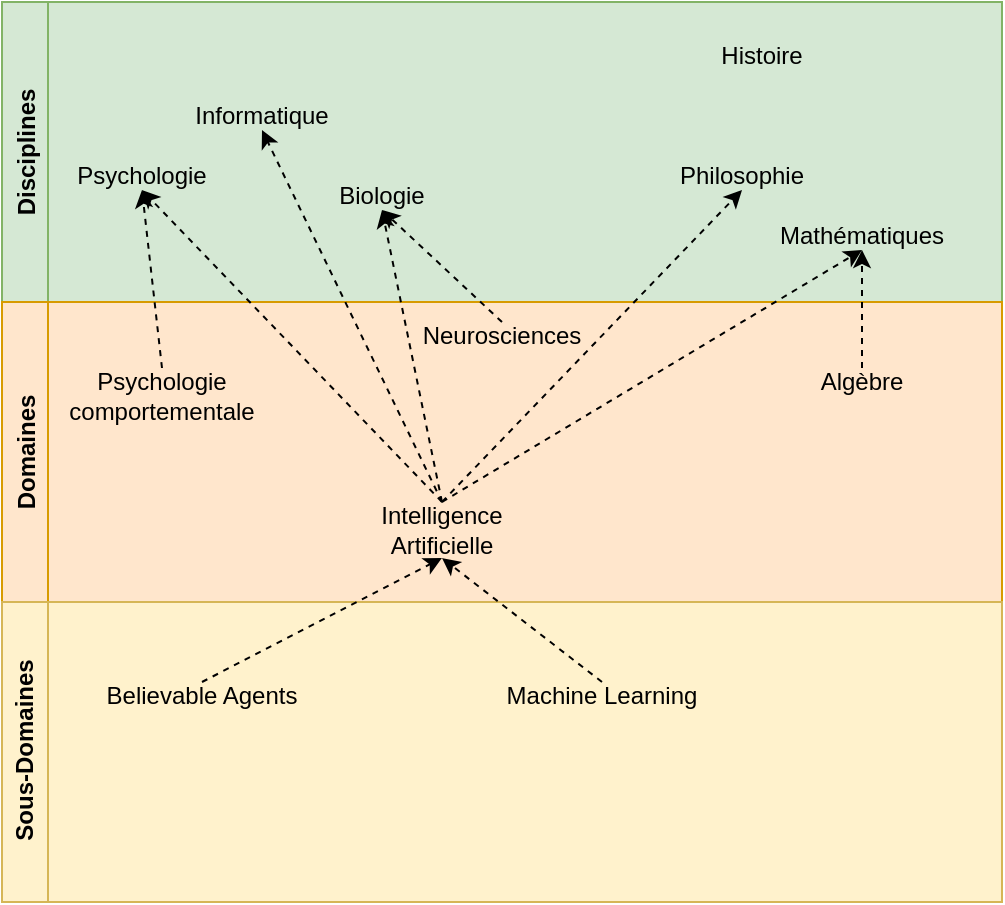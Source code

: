 <mxfile version="14.6.13" type="device"><diagram id="k0od5hjK2fiULfsaiS7Z" name="classification des sciences"><mxGraphModel dx="1185" dy="679" grid="1" gridSize="10" guides="1" tooltips="1" connect="1" arrows="1" fold="1" page="1" pageScale="1" pageWidth="1169" pageHeight="827" math="0" shadow="0"><root><mxCell id="0"/><mxCell id="1" parent="0"/><mxCell id="LyXtC30S7S61C1cssaM4-5" value="Disciplines" style="swimlane;horizontal=0;html=0;swimlaneLine=1;noLabel=0;fillColor=#d5e8d4;strokeColor=#82b366;fillOpacity=100;glass=0;swimlaneFillColor=#D5E8D4;" vertex="1" parent="1"><mxGeometry x="280" y="110" width="500" height="150" as="geometry"/></mxCell><mxCell id="LyXtC30S7S61C1cssaM4-10" value="Biologie" style="text;strokeColor=none;fillColor=none;align=center;verticalAlign=middle;rounded=0;whiteSpace=wrap;html=1;" vertex="1" parent="LyXtC30S7S61C1cssaM4-5"><mxGeometry x="140" y="90" width="100" height="14" as="geometry"/></mxCell><mxCell id="LyXtC30S7S61C1cssaM4-8" value="Histoire" style="text;strokeColor=none;fillColor=none;align=center;verticalAlign=middle;rounded=0;whiteSpace=wrap;html=1;" vertex="1" parent="LyXtC30S7S61C1cssaM4-5"><mxGeometry x="330" y="20" width="100" height="14" as="geometry"/></mxCell><mxCell id="LyXtC30S7S61C1cssaM4-7" value="Mathématiques" style="text;strokeColor=none;fillColor=none;align=center;verticalAlign=middle;rounded=0;whiteSpace=wrap;html=1;" vertex="1" parent="LyXtC30S7S61C1cssaM4-5"><mxGeometry x="380" y="110" width="100" height="14" as="geometry"/></mxCell><mxCell id="LyXtC30S7S61C1cssaM4-13" value="Philosophie" style="text;strokeColor=none;fillColor=none;align=center;verticalAlign=middle;rounded=0;whiteSpace=wrap;html=1;" vertex="1" parent="LyXtC30S7S61C1cssaM4-5"><mxGeometry x="320" y="80" width="100" height="14" as="geometry"/></mxCell><mxCell id="LyXtC30S7S61C1cssaM4-4" value="Domaines" style="swimlane;horizontal=0;html=0;fillColor=#ffe6cc;strokeColor=#d79b00;swimlaneFillColor=#FFE6CC;" vertex="1" parent="1"><mxGeometry x="280" y="260" width="500" height="150" as="geometry"/></mxCell><mxCell id="LyXtC30S7S61C1cssaM4-19" value="Neurosciences" style="text;strokeColor=none;fillColor=none;align=center;verticalAlign=middle;rounded=0;whiteSpace=wrap;html=1;" vertex="1" parent="LyXtC30S7S61C1cssaM4-4"><mxGeometry x="200" y="10" width="100" height="14" as="geometry"/></mxCell><mxCell id="LyXtC30S7S61C1cssaM4-18" value="Algèbre" style="text;strokeColor=none;fillColor=none;align=center;verticalAlign=middle;rounded=0;whiteSpace=wrap;html=1;" vertex="1" parent="LyXtC30S7S61C1cssaM4-4"><mxGeometry x="380" y="33" width="100" height="14" as="geometry"/></mxCell><mxCell id="LyXtC30S7S61C1cssaM4-17" value="Psychologie comportementale" style="text;strokeColor=none;fillColor=none;align=center;verticalAlign=middle;rounded=0;whiteSpace=wrap;html=1;" vertex="1" parent="LyXtC30S7S61C1cssaM4-4"><mxGeometry x="30" y="33" width="100" height="28" as="geometry"/></mxCell><mxCell id="LyXtC30S7S61C1cssaM4-14" value="Intelligence Artificielle" style="text;strokeColor=none;fillColor=none;align=center;verticalAlign=middle;rounded=0;whiteSpace=wrap;html=1;" vertex="1" parent="LyXtC30S7S61C1cssaM4-4"><mxGeometry x="170" y="100" width="100" height="28" as="geometry"/></mxCell><mxCell id="LyXtC30S7S61C1cssaM4-6" value="Informatique" style="text;strokeColor=none;fillColor=none;align=center;verticalAlign=middle;rounded=0;whiteSpace=wrap;html=1;" vertex="1" parent="1"><mxGeometry x="360" y="160" width="100" height="14" as="geometry"/></mxCell><mxCell id="LyXtC30S7S61C1cssaM4-9" value="Psychologie" style="text;strokeColor=none;fillColor=none;align=center;verticalAlign=middle;rounded=0;whiteSpace=wrap;html=1;" vertex="1" parent="1"><mxGeometry x="300" y="190" width="100" height="14" as="geometry"/></mxCell><mxCell id="LyXtC30S7S61C1cssaM4-21" value="Sous-Domaines" style="swimlane;glass=0;html=1;horizontal=0;fillColor=#fff2cc;strokeColor=#d6b656;swimlaneFillColor=#FFF2CC;" vertex="1" parent="1"><mxGeometry x="280" y="410" width="500" height="150" as="geometry"/></mxCell><mxCell id="LyXtC30S7S61C1cssaM4-23" value="Machine Learning" style="text;strokeColor=none;fillColor=none;align=center;verticalAlign=middle;rounded=0;whiteSpace=wrap;html=1;" vertex="1" parent="LyXtC30S7S61C1cssaM4-21"><mxGeometry x="250" y="40" width="100" height="14" as="geometry"/></mxCell><mxCell id="LyXtC30S7S61C1cssaM4-24" value="Believable Agents" style="text;strokeColor=none;fillColor=none;align=center;verticalAlign=middle;rounded=0;whiteSpace=wrap;html=1;" vertex="1" parent="1"><mxGeometry x="330" y="450" width="100" height="14" as="geometry"/></mxCell><mxCell id="LyXtC30S7S61C1cssaM4-26" value="" style="endArrow=classic;html=1;rounded=0;dashed=1;exitX=0.5;exitY=0;exitDx=0;exitDy=0;entryX=0.5;entryY=1;entryDx=0;entryDy=0;" edge="1" parent="1" source="LyXtC30S7S61C1cssaM4-24" target="LyXtC30S7S61C1cssaM4-14"><mxGeometry width="50" height="50" relative="1" as="geometry"><mxPoint x="970" y="359" as="sourcePoint"/><mxPoint x="1020" y="309" as="targetPoint"/></mxGeometry></mxCell><mxCell id="LyXtC30S7S61C1cssaM4-27" value="" style="endArrow=classic;html=1;rounded=0;dashed=1;exitX=0.5;exitY=0;exitDx=0;exitDy=0;entryX=0.5;entryY=1;entryDx=0;entryDy=0;" edge="1" parent="1" source="LyXtC30S7S61C1cssaM4-14" target="LyXtC30S7S61C1cssaM4-9"><mxGeometry width="50" height="50" relative="1" as="geometry"><mxPoint x="870" y="422" as="sourcePoint"/><mxPoint x="870" y="320" as="targetPoint"/></mxGeometry></mxCell><mxCell id="LyXtC30S7S61C1cssaM4-28" value="" style="endArrow=classic;html=1;rounded=0;dashed=1;exitX=0.5;exitY=0;exitDx=0;exitDy=0;entryX=0.5;entryY=1;entryDx=0;entryDy=0;" edge="1" parent="1" source="LyXtC30S7S61C1cssaM4-14" target="LyXtC30S7S61C1cssaM4-10"><mxGeometry width="50" height="50" relative="1" as="geometry"><mxPoint x="880" y="432" as="sourcePoint"/><mxPoint x="500" y="210" as="targetPoint"/></mxGeometry></mxCell><mxCell id="LyXtC30S7S61C1cssaM4-30" value="" style="endArrow=classic;html=1;rounded=0;dashed=1;exitX=0.5;exitY=0;exitDx=0;exitDy=0;entryX=0.5;entryY=1;entryDx=0;entryDy=0;" edge="1" parent="1" source="LyXtC30S7S61C1cssaM4-14" target="LyXtC30S7S61C1cssaM4-7"><mxGeometry width="50" height="50" relative="1" as="geometry"><mxPoint x="900" y="452" as="sourcePoint"/><mxPoint x="900" y="350" as="targetPoint"/></mxGeometry></mxCell><mxCell id="LyXtC30S7S61C1cssaM4-31" value="" style="endArrow=classic;html=1;rounded=0;dashed=1;exitX=0.5;exitY=0;exitDx=0;exitDy=0;entryX=0.5;entryY=1;entryDx=0;entryDy=0;" edge="1" parent="1" source="LyXtC30S7S61C1cssaM4-14" target="LyXtC30S7S61C1cssaM4-6"><mxGeometry width="50" height="50" relative="1" as="geometry"><mxPoint x="910" y="462" as="sourcePoint"/><mxPoint x="910" y="360" as="targetPoint"/></mxGeometry></mxCell><mxCell id="LyXtC30S7S61C1cssaM4-32" value="" style="endArrow=classic;html=1;rounded=0;dashed=1;exitX=0.5;exitY=0;exitDx=0;exitDy=0;entryX=0.5;entryY=1;entryDx=0;entryDy=0;" edge="1" parent="1" source="LyXtC30S7S61C1cssaM4-23" target="LyXtC30S7S61C1cssaM4-14"><mxGeometry width="50" height="50" relative="1" as="geometry"><mxPoint x="870" y="390" as="sourcePoint"/><mxPoint x="1020" y="370" as="targetPoint"/></mxGeometry></mxCell><mxCell id="LyXtC30S7S61C1cssaM4-33" value="" style="endArrow=classic;html=1;rounded=0;dashed=1;exitX=0.5;exitY=0;exitDx=0;exitDy=0;entryX=0.5;entryY=1;entryDx=0;entryDy=0;" edge="1" parent="1" source="LyXtC30S7S61C1cssaM4-19" target="LyXtC30S7S61C1cssaM4-10"><mxGeometry width="50" height="50" relative="1" as="geometry"><mxPoint x="1030" y="414" as="sourcePoint"/><mxPoint x="550" y="190" as="targetPoint"/></mxGeometry></mxCell><mxCell id="LyXtC30S7S61C1cssaM4-34" value="" style="endArrow=classic;html=1;rounded=0;dashed=1;exitX=0.5;exitY=0;exitDx=0;exitDy=0;entryX=0.5;entryY=1;entryDx=0;entryDy=0;" edge="1" parent="1" source="LyXtC30S7S61C1cssaM4-18" target="LyXtC30S7S61C1cssaM4-7"><mxGeometry width="50" height="50" relative="1" as="geometry"><mxPoint x="860" y="360.16" as="sourcePoint"/><mxPoint x="904.2" y="229.998" as="targetPoint"/></mxGeometry></mxCell><mxCell id="LyXtC30S7S61C1cssaM4-35" value="" style="endArrow=classic;html=1;rounded=0;dashed=1;exitX=0.5;exitY=0;exitDx=0;exitDy=0;entryX=0.5;entryY=1;entryDx=0;entryDy=0;" edge="1" parent="1" source="LyXtC30S7S61C1cssaM4-14" target="LyXtC30S7S61C1cssaM4-13"><mxGeometry width="50" height="50" relative="1" as="geometry"><mxPoint x="870" y="370.16" as="sourcePoint"/><mxPoint x="914.2" y="239.998" as="targetPoint"/></mxGeometry></mxCell><mxCell id="LyXtC30S7S61C1cssaM4-37" value="" style="endArrow=classic;html=1;rounded=0;dashed=1;exitX=0.5;exitY=0;exitDx=0;exitDy=0;entryX=0.5;entryY=1;entryDx=0;entryDy=0;" edge="1" parent="1" source="LyXtC30S7S61C1cssaM4-17" target="LyXtC30S7S61C1cssaM4-9"><mxGeometry width="50" height="50" relative="1" as="geometry"><mxPoint x="890" y="390.16" as="sourcePoint"/><mxPoint x="350" y="200" as="targetPoint"/></mxGeometry></mxCell></root></mxGraphModel></diagram></mxfile>
